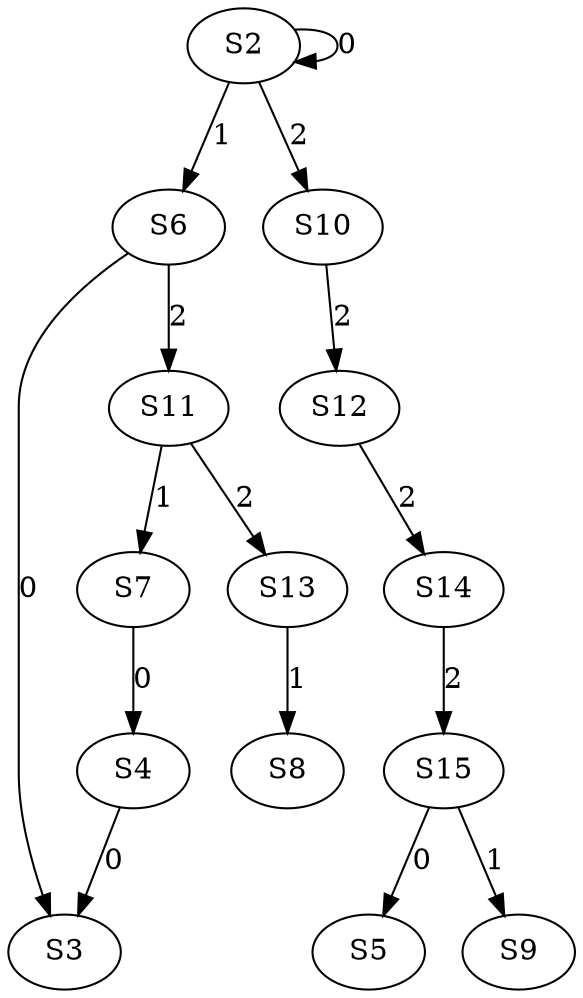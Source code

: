 strict digraph {
	S2 -> S2 [ label = 0 ];
	S6 -> S3 [ label = 0 ];
	S7 -> S4 [ label = 0 ];
	S15 -> S5 [ label = 0 ];
	S2 -> S6 [ label = 1 ];
	S11 -> S7 [ label = 1 ];
	S13 -> S8 [ label = 1 ];
	S15 -> S9 [ label = 1 ];
	S2 -> S10 [ label = 2 ];
	S6 -> S11 [ label = 2 ];
	S10 -> S12 [ label = 2 ];
	S11 -> S13 [ label = 2 ];
	S12 -> S14 [ label = 2 ];
	S14 -> S15 [ label = 2 ];
	S4 -> S3 [ label = 0 ];
}